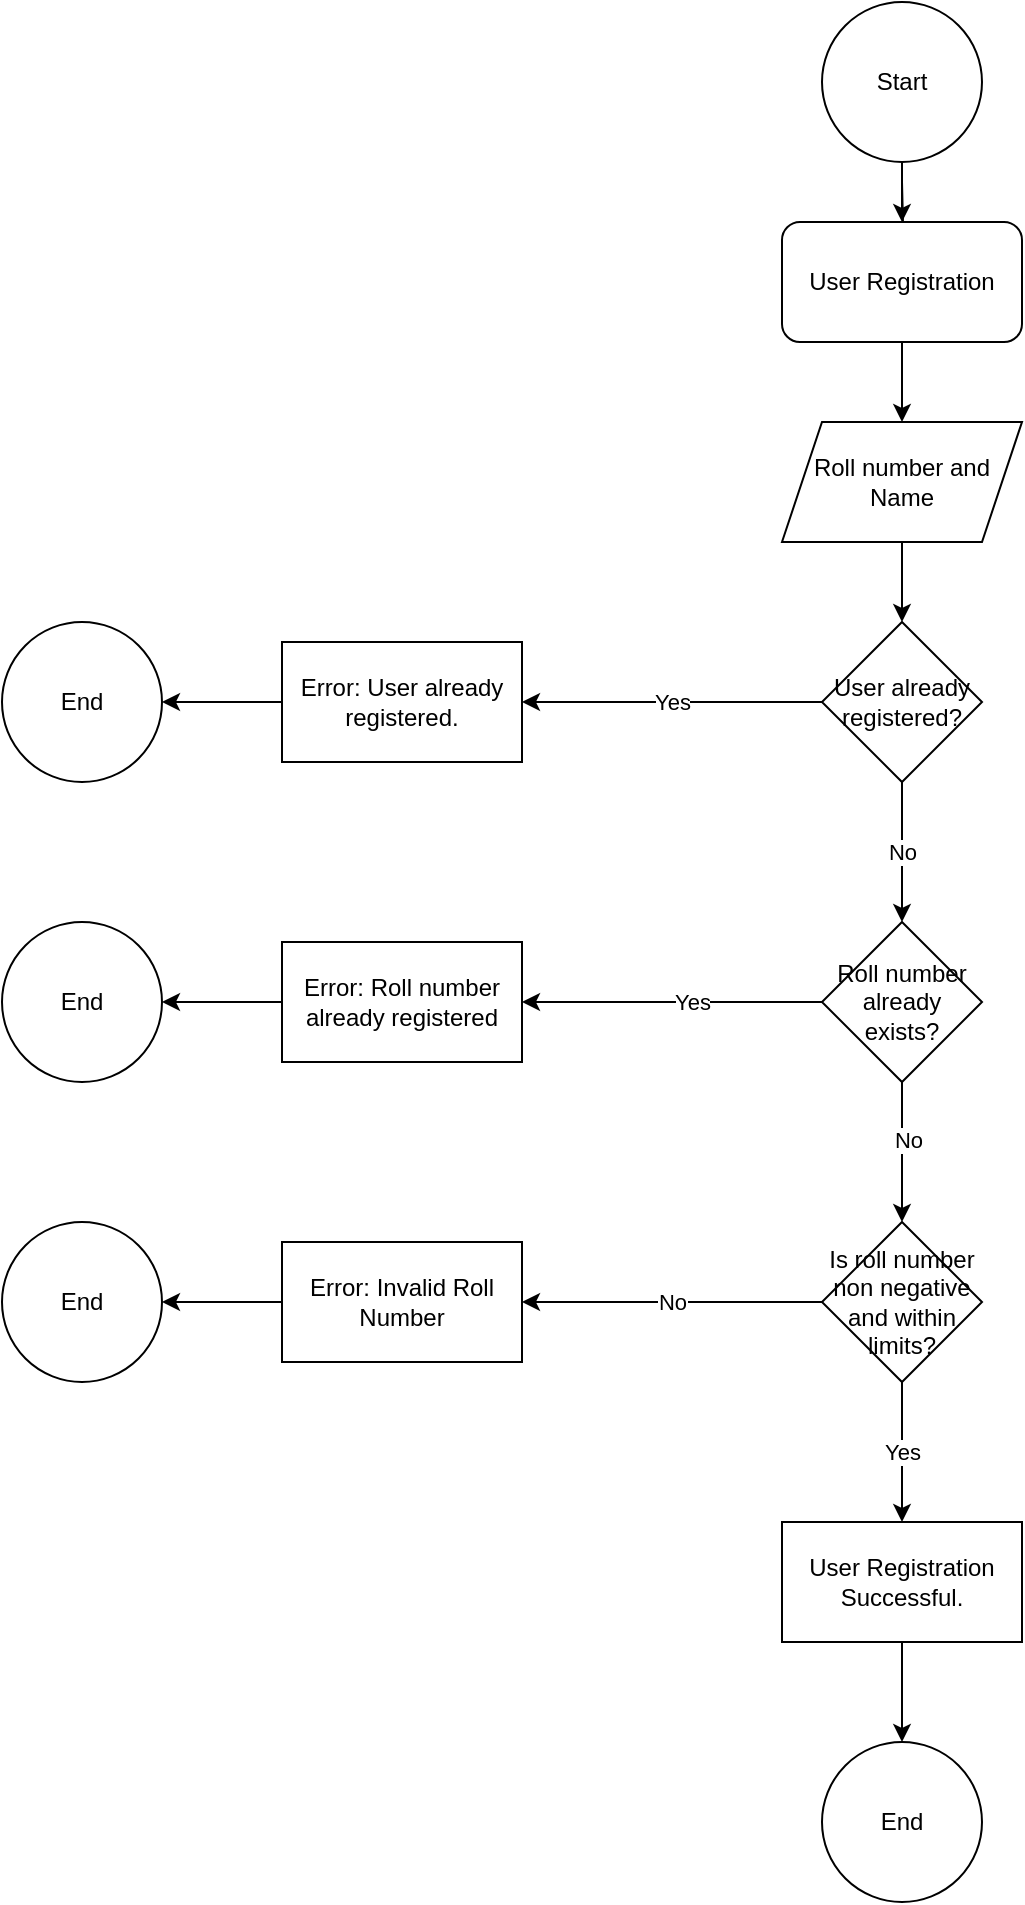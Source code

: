 <mxfile version="26.1.3">
  <diagram id="C5RBs43oDa-KdzZeNtuy" name="Page-1">
    <mxGraphModel dx="2261" dy="763" grid="1" gridSize="10" guides="1" tooltips="1" connect="1" arrows="1" fold="1" page="1" pageScale="1" pageWidth="827" pageHeight="1169" math="0" shadow="0">
      <root>
        <mxCell id="WIyWlLk6GJQsqaUBKTNV-0" />
        <mxCell id="WIyWlLk6GJQsqaUBKTNV-1" parent="WIyWlLk6GJQsqaUBKTNV-0" />
        <mxCell id="Bhp4iq6TBVEbJsl_o1Zy-6" value="" style="edgeStyle=orthogonalEdgeStyle;rounded=0;orthogonalLoop=1;jettySize=auto;html=1;" edge="1" parent="WIyWlLk6GJQsqaUBKTNV-1" target="Bhp4iq6TBVEbJsl_o1Zy-5">
          <mxGeometry relative="1" as="geometry">
            <mxPoint x="354" y="180" as="sourcePoint" />
          </mxGeometry>
        </mxCell>
        <mxCell id="Bhp4iq6TBVEbJsl_o1Zy-4" value="" style="edgeStyle=orthogonalEdgeStyle;rounded=0;orthogonalLoop=1;jettySize=auto;html=1;" edge="1" parent="WIyWlLk6GJQsqaUBKTNV-1" source="Bhp4iq6TBVEbJsl_o1Zy-1" target="Bhp4iq6TBVEbJsl_o1Zy-3">
          <mxGeometry relative="1" as="geometry" />
        </mxCell>
        <mxCell id="Bhp4iq6TBVEbJsl_o1Zy-1" value="Roll number and Name" style="shape=parallelogram;perimeter=parallelogramPerimeter;whiteSpace=wrap;html=1;fixedSize=1;" vertex="1" parent="WIyWlLk6GJQsqaUBKTNV-1">
          <mxGeometry x="294" y="300" width="120" height="60" as="geometry" />
        </mxCell>
        <mxCell id="Bhp4iq6TBVEbJsl_o1Zy-65" value="No" style="edgeStyle=orthogonalEdgeStyle;rounded=0;orthogonalLoop=1;jettySize=auto;html=1;entryX=0.5;entryY=0;entryDx=0;entryDy=0;" edge="1" parent="WIyWlLk6GJQsqaUBKTNV-1" source="Bhp4iq6TBVEbJsl_o1Zy-3" target="Bhp4iq6TBVEbJsl_o1Zy-52">
          <mxGeometry relative="1" as="geometry" />
        </mxCell>
        <mxCell id="Bhp4iq6TBVEbJsl_o1Zy-66" value="Yes" style="edgeStyle=orthogonalEdgeStyle;rounded=0;orthogonalLoop=1;jettySize=auto;html=1;entryX=1;entryY=0.5;entryDx=0;entryDy=0;" edge="1" parent="WIyWlLk6GJQsqaUBKTNV-1" source="Bhp4iq6TBVEbJsl_o1Zy-3" target="Bhp4iq6TBVEbJsl_o1Zy-17">
          <mxGeometry relative="1" as="geometry" />
        </mxCell>
        <mxCell id="Bhp4iq6TBVEbJsl_o1Zy-3" value="User already registered?" style="rhombus;whiteSpace=wrap;html=1;" vertex="1" parent="WIyWlLk6GJQsqaUBKTNV-1">
          <mxGeometry x="314" y="400" width="80" height="80" as="geometry" />
        </mxCell>
        <mxCell id="Bhp4iq6TBVEbJsl_o1Zy-7" style="edgeStyle=orthogonalEdgeStyle;rounded=0;orthogonalLoop=1;jettySize=auto;html=1;exitX=0.5;exitY=1;exitDx=0;exitDy=0;entryX=0.5;entryY=0;entryDx=0;entryDy=0;" edge="1" parent="WIyWlLk6GJQsqaUBKTNV-1" source="Bhp4iq6TBVEbJsl_o1Zy-5" target="Bhp4iq6TBVEbJsl_o1Zy-1">
          <mxGeometry relative="1" as="geometry" />
        </mxCell>
        <mxCell id="Bhp4iq6TBVEbJsl_o1Zy-5" value="User Registration" style="rounded=1;whiteSpace=wrap;html=1;" vertex="1" parent="WIyWlLk6GJQsqaUBKTNV-1">
          <mxGeometry x="294" y="200" width="120" height="60" as="geometry" />
        </mxCell>
        <mxCell id="Bhp4iq6TBVEbJsl_o1Zy-10" style="edgeStyle=orthogonalEdgeStyle;rounded=0;orthogonalLoop=1;jettySize=auto;html=1;entryX=0.5;entryY=0;entryDx=0;entryDy=0;" edge="1" parent="WIyWlLk6GJQsqaUBKTNV-1" source="Bhp4iq6TBVEbJsl_o1Zy-8" target="Bhp4iq6TBVEbJsl_o1Zy-5">
          <mxGeometry relative="1" as="geometry" />
        </mxCell>
        <mxCell id="Bhp4iq6TBVEbJsl_o1Zy-8" value="Start" style="ellipse;whiteSpace=wrap;html=1;rounded=1;" vertex="1" parent="WIyWlLk6GJQsqaUBKTNV-1">
          <mxGeometry x="314" y="90" width="80" height="80" as="geometry" />
        </mxCell>
        <mxCell id="Bhp4iq6TBVEbJsl_o1Zy-24" value="" style="edgeStyle=orthogonalEdgeStyle;rounded=0;orthogonalLoop=1;jettySize=auto;html=1;" edge="1" parent="WIyWlLk6GJQsqaUBKTNV-1" source="Bhp4iq6TBVEbJsl_o1Zy-17" target="Bhp4iq6TBVEbJsl_o1Zy-23">
          <mxGeometry relative="1" as="geometry" />
        </mxCell>
        <mxCell id="Bhp4iq6TBVEbJsl_o1Zy-17" value="Error: User already registered." style="rounded=0;whiteSpace=wrap;html=1;" vertex="1" parent="WIyWlLk6GJQsqaUBKTNV-1">
          <mxGeometry x="44" y="410" width="120" height="60" as="geometry" />
        </mxCell>
        <mxCell id="Bhp4iq6TBVEbJsl_o1Zy-23" value="End" style="ellipse;whiteSpace=wrap;html=1;rounded=0;" vertex="1" parent="WIyWlLk6GJQsqaUBKTNV-1">
          <mxGeometry x="-96" y="400" width="80" height="80" as="geometry" />
        </mxCell>
        <mxCell id="Bhp4iq6TBVEbJsl_o1Zy-56" value="" style="edgeStyle=orthogonalEdgeStyle;rounded=0;orthogonalLoop=1;jettySize=auto;html=1;" edge="1" parent="WIyWlLk6GJQsqaUBKTNV-1" source="Bhp4iq6TBVEbJsl_o1Zy-52" target="Bhp4iq6TBVEbJsl_o1Zy-55">
          <mxGeometry relative="1" as="geometry" />
        </mxCell>
        <mxCell id="Bhp4iq6TBVEbJsl_o1Zy-57" value="Yes" style="edgeLabel;html=1;align=center;verticalAlign=middle;resizable=0;points=[];" vertex="1" connectable="0" parent="Bhp4iq6TBVEbJsl_o1Zy-56">
          <mxGeometry x="-0.133" relative="1" as="geometry">
            <mxPoint as="offset" />
          </mxGeometry>
        </mxCell>
        <mxCell id="Bhp4iq6TBVEbJsl_o1Zy-59" value="" style="edgeStyle=orthogonalEdgeStyle;rounded=0;orthogonalLoop=1;jettySize=auto;html=1;" edge="1" parent="WIyWlLk6GJQsqaUBKTNV-1" source="Bhp4iq6TBVEbJsl_o1Zy-52" target="Bhp4iq6TBVEbJsl_o1Zy-58">
          <mxGeometry relative="1" as="geometry" />
        </mxCell>
        <mxCell id="Bhp4iq6TBVEbJsl_o1Zy-60" value="No" style="edgeLabel;html=1;align=center;verticalAlign=middle;resizable=0;points=[];" vertex="1" connectable="0" parent="Bhp4iq6TBVEbJsl_o1Zy-59">
          <mxGeometry x="-0.175" y="3" relative="1" as="geometry">
            <mxPoint as="offset" />
          </mxGeometry>
        </mxCell>
        <mxCell id="Bhp4iq6TBVEbJsl_o1Zy-52" value="Roll number already exists?" style="rhombus;whiteSpace=wrap;html=1;" vertex="1" parent="WIyWlLk6GJQsqaUBKTNV-1">
          <mxGeometry x="314" y="550" width="80" height="80" as="geometry" />
        </mxCell>
        <mxCell id="Bhp4iq6TBVEbJsl_o1Zy-68" value="" style="edgeStyle=orthogonalEdgeStyle;rounded=0;orthogonalLoop=1;jettySize=auto;html=1;" edge="1" parent="WIyWlLk6GJQsqaUBKTNV-1" source="Bhp4iq6TBVEbJsl_o1Zy-55" target="Bhp4iq6TBVEbJsl_o1Zy-67">
          <mxGeometry relative="1" as="geometry" />
        </mxCell>
        <mxCell id="Bhp4iq6TBVEbJsl_o1Zy-55" value="Error: Roll number already registered" style="whiteSpace=wrap;html=1;" vertex="1" parent="WIyWlLk6GJQsqaUBKTNV-1">
          <mxGeometry x="44" y="560" width="120" height="60" as="geometry" />
        </mxCell>
        <mxCell id="Bhp4iq6TBVEbJsl_o1Zy-62" value="No" style="edgeStyle=orthogonalEdgeStyle;rounded=0;orthogonalLoop=1;jettySize=auto;html=1;" edge="1" parent="WIyWlLk6GJQsqaUBKTNV-1" source="Bhp4iq6TBVEbJsl_o1Zy-58" target="Bhp4iq6TBVEbJsl_o1Zy-61">
          <mxGeometry relative="1" as="geometry" />
        </mxCell>
        <mxCell id="Bhp4iq6TBVEbJsl_o1Zy-72" value="Yes" style="edgeStyle=orthogonalEdgeStyle;rounded=0;orthogonalLoop=1;jettySize=auto;html=1;entryX=0.5;entryY=0;entryDx=0;entryDy=0;" edge="1" parent="WIyWlLk6GJQsqaUBKTNV-1" source="Bhp4iq6TBVEbJsl_o1Zy-58" target="Bhp4iq6TBVEbJsl_o1Zy-70">
          <mxGeometry relative="1" as="geometry" />
        </mxCell>
        <mxCell id="Bhp4iq6TBVEbJsl_o1Zy-58" value="Is roll number non negative and within limits?" style="rhombus;whiteSpace=wrap;html=1;" vertex="1" parent="WIyWlLk6GJQsqaUBKTNV-1">
          <mxGeometry x="314" y="700" width="80" height="80" as="geometry" />
        </mxCell>
        <mxCell id="Bhp4iq6TBVEbJsl_o1Zy-64" value="" style="edgeStyle=orthogonalEdgeStyle;rounded=0;orthogonalLoop=1;jettySize=auto;html=1;exitX=0;exitY=0.5;exitDx=0;exitDy=0;" edge="1" parent="WIyWlLk6GJQsqaUBKTNV-1" source="Bhp4iq6TBVEbJsl_o1Zy-61" target="Bhp4iq6TBVEbJsl_o1Zy-63">
          <mxGeometry relative="1" as="geometry">
            <mxPoint x="34" y="740" as="sourcePoint" />
          </mxGeometry>
        </mxCell>
        <mxCell id="Bhp4iq6TBVEbJsl_o1Zy-61" value="Error: Invalid Roll Number" style="whiteSpace=wrap;html=1;" vertex="1" parent="WIyWlLk6GJQsqaUBKTNV-1">
          <mxGeometry x="44" y="710" width="120" height="60" as="geometry" />
        </mxCell>
        <mxCell id="Bhp4iq6TBVEbJsl_o1Zy-63" value="End" style="ellipse;whiteSpace=wrap;html=1;" vertex="1" parent="WIyWlLk6GJQsqaUBKTNV-1">
          <mxGeometry x="-96" y="700" width="80" height="80" as="geometry" />
        </mxCell>
        <mxCell id="Bhp4iq6TBVEbJsl_o1Zy-67" value="End" style="ellipse;whiteSpace=wrap;html=1;" vertex="1" parent="WIyWlLk6GJQsqaUBKTNV-1">
          <mxGeometry x="-96" y="550" width="80" height="80" as="geometry" />
        </mxCell>
        <mxCell id="Bhp4iq6TBVEbJsl_o1Zy-73" style="edgeStyle=orthogonalEdgeStyle;rounded=0;orthogonalLoop=1;jettySize=auto;html=1;entryX=0.5;entryY=0;entryDx=0;entryDy=0;" edge="1" parent="WIyWlLk6GJQsqaUBKTNV-1" source="Bhp4iq6TBVEbJsl_o1Zy-70" target="Bhp4iq6TBVEbJsl_o1Zy-71">
          <mxGeometry relative="1" as="geometry" />
        </mxCell>
        <mxCell id="Bhp4iq6TBVEbJsl_o1Zy-70" value="User Registration Successful." style="whiteSpace=wrap;html=1;" vertex="1" parent="WIyWlLk6GJQsqaUBKTNV-1">
          <mxGeometry x="294" y="850" width="120" height="60" as="geometry" />
        </mxCell>
        <mxCell id="Bhp4iq6TBVEbJsl_o1Zy-71" value="End" style="ellipse;whiteSpace=wrap;html=1;" vertex="1" parent="WIyWlLk6GJQsqaUBKTNV-1">
          <mxGeometry x="314" y="960" width="80" height="80" as="geometry" />
        </mxCell>
      </root>
    </mxGraphModel>
  </diagram>
</mxfile>
